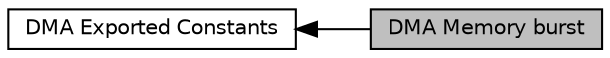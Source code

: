 digraph "DMA Memory burst"
{
  edge [fontname="Helvetica",fontsize="10",labelfontname="Helvetica",labelfontsize="10"];
  node [fontname="Helvetica",fontsize="10",shape=record];
  rankdir=LR;
  Node0 [label="DMA Memory burst",height=0.2,width=0.4,color="black", fillcolor="grey75", style="filled", fontcolor="black"];
  Node1 [label="DMA Exported Constants",height=0.2,width=0.4,color="black", fillcolor="white", style="filled",URL="$group___d_m_a___exported___constants.html",tooltip="DMA Exported constants. "];
  Node1->Node0 [shape=plaintext, dir="back", style="solid"];
}
